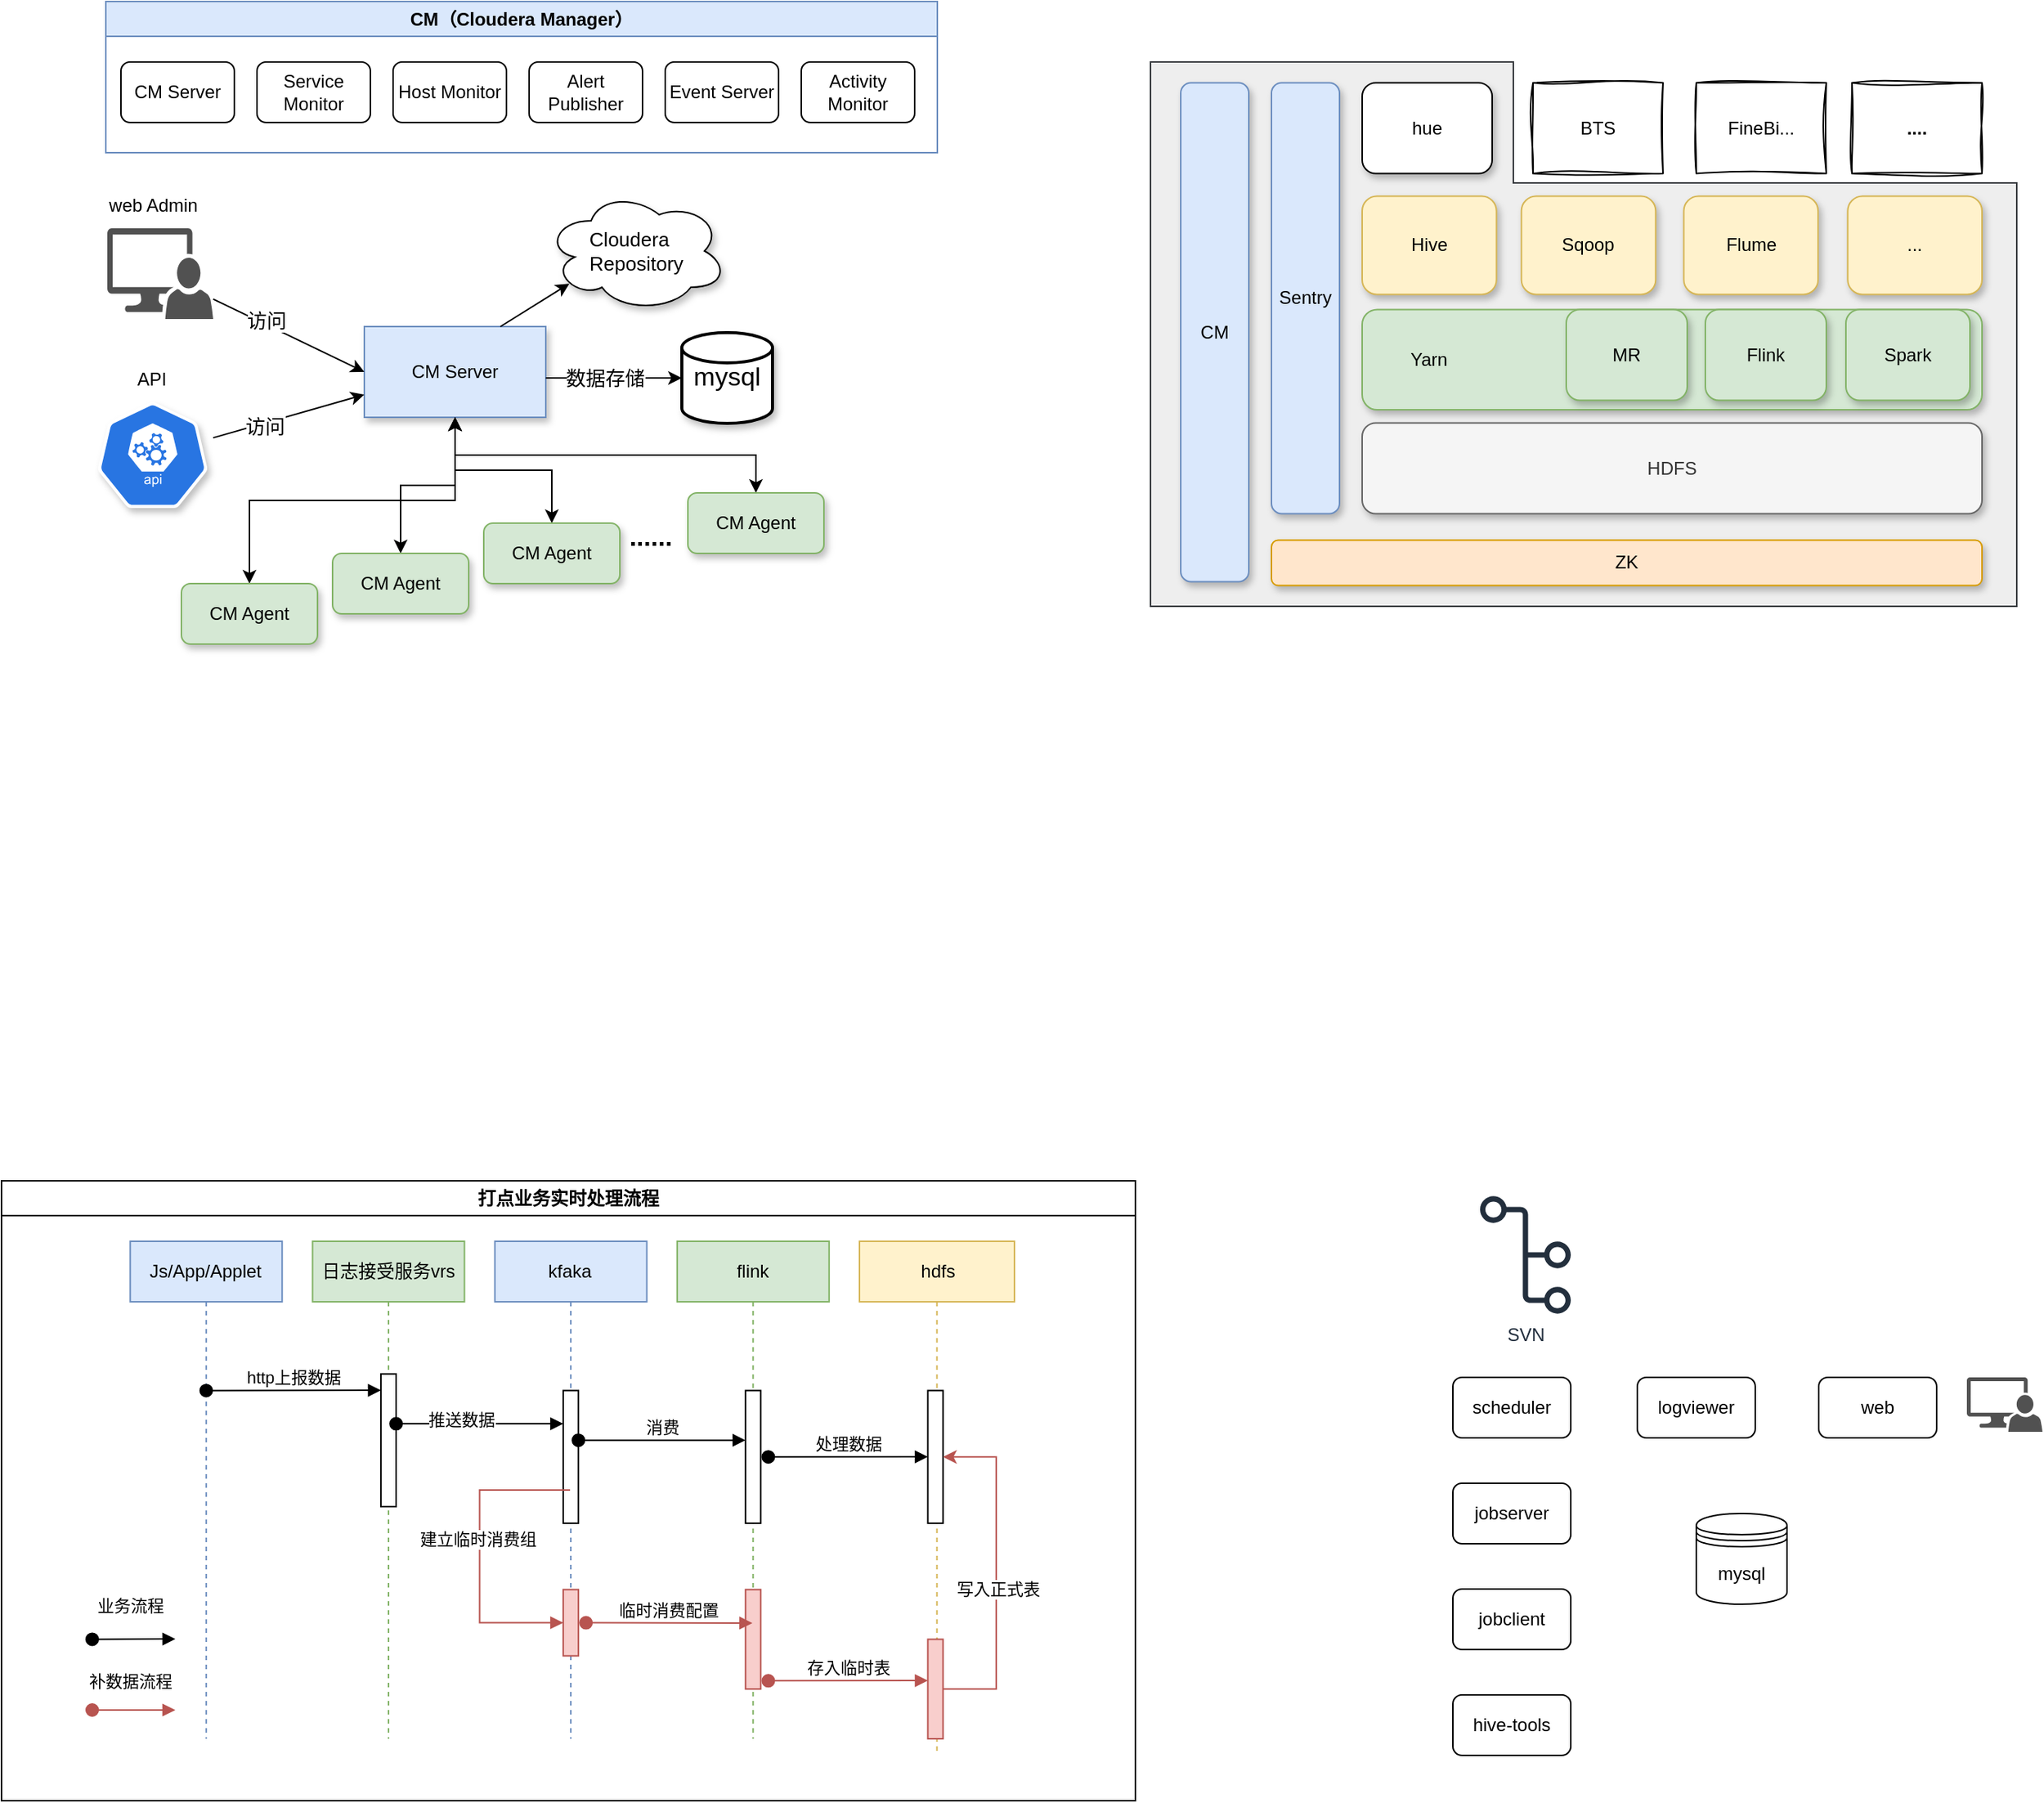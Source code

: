 <mxfile version="21.3.8" type="github">
  <diagram name="第 1 页" id="7sCevdrtHykGbMQd64Wu">
    <mxGraphModel dx="1235" dy="728" grid="1" gridSize="10" guides="1" tooltips="1" connect="1" arrows="1" fold="1" page="1" pageScale="1" pageWidth="827" pageHeight="1169" math="0" shadow="0">
      <root>
        <mxCell id="0" />
        <mxCell id="1" parent="0" />
        <mxCell id="nq0uSwo0KlABFsjxiqTN-38" value="" style="group" parent="1" connectable="0" vertex="1">
          <mxGeometry x="120" y="450" width="559" height="780" as="geometry" />
        </mxCell>
        <mxCell id="LgYFPJW4wqwrd6ntm6W2-14" value="CM（Cloudera Manager）" style="swimlane;whiteSpace=wrap;html=1;fillColor=#dae8fc;strokeColor=#6c8ebf;glass=0;shadow=0;" parent="nq0uSwo0KlABFsjxiqTN-38" vertex="1">
          <mxGeometry x="9" width="550" height="100" as="geometry">
            <mxRectangle x="9" width="190" height="30" as="alternateBounds" />
          </mxGeometry>
        </mxCell>
        <mxCell id="LgYFPJW4wqwrd6ntm6W2-12" value="CM Server" style="rounded=1;whiteSpace=wrap;html=1;" parent="LgYFPJW4wqwrd6ntm6W2-14" vertex="1">
          <mxGeometry x="10" y="40" width="75" height="40" as="geometry" />
        </mxCell>
        <mxCell id="LgYFPJW4wqwrd6ntm6W2-10" value="Service Monitor" style="rounded=1;whiteSpace=wrap;html=1;" parent="LgYFPJW4wqwrd6ntm6W2-14" vertex="1">
          <mxGeometry x="100" y="40" width="75" height="40" as="geometry" />
        </mxCell>
        <mxCell id="LgYFPJW4wqwrd6ntm6W2-9" value="Host Monitor" style="rounded=1;whiteSpace=wrap;html=1;" parent="LgYFPJW4wqwrd6ntm6W2-14" vertex="1">
          <mxGeometry x="190" y="40" width="75" height="40" as="geometry" />
        </mxCell>
        <mxCell id="LgYFPJW4wqwrd6ntm6W2-7" value="Alert Publisher" style="rounded=1;whiteSpace=wrap;html=1;" parent="LgYFPJW4wqwrd6ntm6W2-14" vertex="1">
          <mxGeometry x="280" y="40" width="75" height="40" as="geometry" />
        </mxCell>
        <mxCell id="LgYFPJW4wqwrd6ntm6W2-8" value="Event Server" style="rounded=1;whiteSpace=wrap;html=1;" parent="LgYFPJW4wqwrd6ntm6W2-14" vertex="1">
          <mxGeometry x="370" y="40" width="75" height="40" as="geometry" />
        </mxCell>
        <mxCell id="LgYFPJW4wqwrd6ntm6W2-5" value="Activity Monitor" style="rounded=1;whiteSpace=wrap;html=1;" parent="LgYFPJW4wqwrd6ntm6W2-14" vertex="1">
          <mxGeometry x="460" y="40" width="75" height="40" as="geometry" />
        </mxCell>
        <mxCell id="nq0uSwo0KlABFsjxiqTN-1" value="CM Server" style="rounded=0;whiteSpace=wrap;html=1;shadow=1;sketch=0;fillColor=#dae8fc;strokeColor=#6c8ebf;" parent="nq0uSwo0KlABFsjxiqTN-38" vertex="1">
          <mxGeometry x="180" y="215" width="120" height="60" as="geometry" />
        </mxCell>
        <mxCell id="nq0uSwo0KlABFsjxiqTN-17" style="edgeStyle=elbowEdgeStyle;rounded=0;orthogonalLoop=1;jettySize=auto;html=1;entryX=0.5;entryY=1;entryDx=0;entryDy=0;fontFamily=Helvetica;fontSize=17;startArrow=classic;startFill=1;elbow=vertical;" parent="nq0uSwo0KlABFsjxiqTN-38" source="nq0uSwo0KlABFsjxiqTN-2" target="nq0uSwo0KlABFsjxiqTN-1" edge="1">
          <mxGeometry relative="1" as="geometry" />
        </mxCell>
        <mxCell id="nq0uSwo0KlABFsjxiqTN-2" value="CM Agent" style="rounded=1;whiteSpace=wrap;html=1;shadow=1;sketch=0;fillColor=#d5e8d4;strokeColor=#82b366;" parent="nq0uSwo0KlABFsjxiqTN-38" vertex="1">
          <mxGeometry x="59" y="385" width="90" height="40" as="geometry" />
        </mxCell>
        <mxCell id="nq0uSwo0KlABFsjxiqTN-7" value="" style="group" parent="nq0uSwo0KlABFsjxiqTN-38" connectable="0" vertex="1">
          <mxGeometry y="120" width="80" height="90" as="geometry" />
        </mxCell>
        <mxCell id="nq0uSwo0KlABFsjxiqTN-3" value="" style="sketch=0;pointerEvents=1;shadow=0;dashed=0;html=1;strokeColor=none;labelPosition=center;verticalLabelPosition=bottom;verticalAlign=top;align=center;fillColor=#515151;shape=mxgraph.mscae.system_center.admin_console;movable=1;resizable=1;rotatable=1;deletable=1;editable=1;connectable=1;" parent="nq0uSwo0KlABFsjxiqTN-7" vertex="1">
          <mxGeometry x="10" y="30" width="70" height="60" as="geometry" />
        </mxCell>
        <mxCell id="nq0uSwo0KlABFsjxiqTN-4" value="web Admin" style="text;html=1;align=center;verticalAlign=middle;resizable=1;points=[];autosize=1;strokeColor=none;fillColor=none;movable=1;rotatable=1;deletable=1;editable=1;connectable=1;" parent="nq0uSwo0KlABFsjxiqTN-7" vertex="1">
          <mxGeometry width="80" height="30" as="geometry" />
        </mxCell>
        <mxCell id="nq0uSwo0KlABFsjxiqTN-8" value="" style="group" parent="nq0uSwo0KlABFsjxiqTN-38" connectable="0" vertex="1">
          <mxGeometry y="235" width="80" height="100" as="geometry" />
        </mxCell>
        <mxCell id="nq0uSwo0KlABFsjxiqTN-5" value="" style="sketch=0;html=1;dashed=0;whitespace=wrap;fillColor=#2875E2;strokeColor=#ffffff;points=[[0.005,0.63,0],[0.1,0.2,0],[0.9,0.2,0],[0.5,0,0],[0.995,0.63,0],[0.72,0.99,0],[0.5,1,0],[0.28,0.99,0]];verticalLabelPosition=bottom;align=center;verticalAlign=top;shape=mxgraph.kubernetes.icon;prIcon=api;shadow=1;" parent="nq0uSwo0KlABFsjxiqTN-8" vertex="1">
          <mxGeometry y="30" width="80" height="70" as="geometry" />
        </mxCell>
        <mxCell id="nq0uSwo0KlABFsjxiqTN-6" value="API" style="text;html=1;align=center;verticalAlign=middle;resizable=0;points=[];autosize=1;strokeColor=none;fillColor=none;" parent="nq0uSwo0KlABFsjxiqTN-8" vertex="1">
          <mxGeometry x="19" width="40" height="30" as="geometry" />
        </mxCell>
        <mxCell id="nq0uSwo0KlABFsjxiqTN-9" style="rounded=0;orthogonalLoop=1;jettySize=auto;html=1;entryX=0;entryY=0.5;entryDx=0;entryDy=0;" parent="nq0uSwo0KlABFsjxiqTN-38" source="nq0uSwo0KlABFsjxiqTN-3" target="nq0uSwo0KlABFsjxiqTN-1" edge="1">
          <mxGeometry relative="1" as="geometry" />
        </mxCell>
        <mxCell id="nq0uSwo0KlABFsjxiqTN-29" value="访问" style="edgeLabel;html=1;align=center;verticalAlign=middle;resizable=0;points=[];fontSize=13;fontFamily=Helvetica;" parent="nq0uSwo0KlABFsjxiqTN-9" connectable="0" vertex="1">
          <mxGeometry x="-0.321" y="2" relative="1" as="geometry">
            <mxPoint y="-1" as="offset" />
          </mxGeometry>
        </mxCell>
        <mxCell id="nq0uSwo0KlABFsjxiqTN-11" style="edgeStyle=none;rounded=0;orthogonalLoop=1;jettySize=auto;html=1;entryX=0;entryY=0.75;entryDx=0;entryDy=0;" parent="nq0uSwo0KlABFsjxiqTN-38" source="nq0uSwo0KlABFsjxiqTN-5" target="nq0uSwo0KlABFsjxiqTN-1" edge="1">
          <mxGeometry relative="1" as="geometry" />
        </mxCell>
        <mxCell id="nq0uSwo0KlABFsjxiqTN-30" value="访问" style="edgeLabel;html=1;align=center;verticalAlign=middle;resizable=0;points=[];fontSize=13;fontFamily=Helvetica;" parent="nq0uSwo0KlABFsjxiqTN-11" connectable="0" vertex="1">
          <mxGeometry x="-0.331" y="-2" relative="1" as="geometry">
            <mxPoint as="offset" />
          </mxGeometry>
        </mxCell>
        <mxCell id="nq0uSwo0KlABFsjxiqTN-22" style="edgeStyle=elbowEdgeStyle;rounded=0;orthogonalLoop=1;jettySize=auto;elbow=vertical;html=1;fontFamily=Helvetica;fontSize=17;startArrow=classic;startFill=1;" parent="nq0uSwo0KlABFsjxiqTN-38" source="nq0uSwo0KlABFsjxiqTN-12" target="nq0uSwo0KlABFsjxiqTN-1" edge="1">
          <mxGeometry relative="1" as="geometry" />
        </mxCell>
        <mxCell id="nq0uSwo0KlABFsjxiqTN-12" value="CM Agent" style="rounded=1;whiteSpace=wrap;html=1;shadow=1;sketch=0;fillColor=#d5e8d4;strokeColor=#82b366;" parent="nq0uSwo0KlABFsjxiqTN-38" vertex="1">
          <mxGeometry x="259" y="345" width="90" height="40" as="geometry" />
        </mxCell>
        <mxCell id="nq0uSwo0KlABFsjxiqTN-21" style="edgeStyle=elbowEdgeStyle;rounded=0;orthogonalLoop=1;jettySize=auto;elbow=vertical;html=1;entryX=0.5;entryY=1;entryDx=0;entryDy=0;fontFamily=Helvetica;fontSize=17;startArrow=classic;startFill=1;" parent="nq0uSwo0KlABFsjxiqTN-38" source="nq0uSwo0KlABFsjxiqTN-13" target="nq0uSwo0KlABFsjxiqTN-1" edge="1">
          <mxGeometry relative="1" as="geometry" />
        </mxCell>
        <mxCell id="nq0uSwo0KlABFsjxiqTN-13" value="CM Agent" style="rounded=1;whiteSpace=wrap;html=1;shadow=1;sketch=0;fillColor=#d5e8d4;strokeColor=#82b366;" parent="nq0uSwo0KlABFsjxiqTN-38" vertex="1">
          <mxGeometry x="159" y="365" width="90" height="40" as="geometry" />
        </mxCell>
        <mxCell id="nq0uSwo0KlABFsjxiqTN-24" style="edgeStyle=elbowEdgeStyle;rounded=0;orthogonalLoop=1;jettySize=auto;elbow=vertical;html=1;fontFamily=Helvetica;fontSize=17;startArrow=classic;startFill=1;" parent="nq0uSwo0KlABFsjxiqTN-38" source="nq0uSwo0KlABFsjxiqTN-14" target="nq0uSwo0KlABFsjxiqTN-1" edge="1">
          <mxGeometry relative="1" as="geometry" />
        </mxCell>
        <mxCell id="nq0uSwo0KlABFsjxiqTN-14" value="CM Agent" style="rounded=1;whiteSpace=wrap;html=1;shadow=1;sketch=0;fillColor=#d5e8d4;strokeColor=#82b366;" parent="nq0uSwo0KlABFsjxiqTN-38" vertex="1">
          <mxGeometry x="394" y="325" width="90" height="40" as="geometry" />
        </mxCell>
        <mxCell id="nq0uSwo0KlABFsjxiqTN-16" value="......" style="text;html=1;align=center;verticalAlign=middle;resizable=0;points=[];autosize=1;strokeColor=none;fillColor=none;fontStyle=1;fontFamily=Helvetica;fontSize=17;" parent="nq0uSwo0KlABFsjxiqTN-38" vertex="1">
          <mxGeometry x="344" y="340" width="50" height="30" as="geometry" />
        </mxCell>
        <mxCell id="nq0uSwo0KlABFsjxiqTN-25" value="mysql" style="strokeWidth=2;html=1;shape=mxgraph.flowchart.database;whiteSpace=wrap;shadow=1;sketch=0;fontFamily=Helvetica;fontSize=17;" parent="nq0uSwo0KlABFsjxiqTN-38" vertex="1">
          <mxGeometry x="390" y="219" width="60" height="60" as="geometry" />
        </mxCell>
        <mxCell id="nq0uSwo0KlABFsjxiqTN-26" style="edgeStyle=elbowEdgeStyle;rounded=0;orthogonalLoop=1;jettySize=auto;elbow=vertical;html=1;entryX=0;entryY=0.5;entryDx=0;entryDy=0;entryPerimeter=0;fontFamily=Helvetica;fontSize=17;startArrow=none;startFill=0;" parent="nq0uSwo0KlABFsjxiqTN-38" source="nq0uSwo0KlABFsjxiqTN-1" target="nq0uSwo0KlABFsjxiqTN-25" edge="1">
          <mxGeometry relative="1" as="geometry" />
        </mxCell>
        <mxCell id="nq0uSwo0KlABFsjxiqTN-31" value="数据存储" style="edgeLabel;html=1;align=center;verticalAlign=middle;resizable=0;points=[];fontSize=13;fontFamily=Helvetica;" parent="nq0uSwo0KlABFsjxiqTN-26" connectable="0" vertex="1">
          <mxGeometry x="-0.267" relative="1" as="geometry">
            <mxPoint x="6" as="offset" />
          </mxGeometry>
        </mxCell>
        <mxCell id="nq0uSwo0KlABFsjxiqTN-33" value="&lt;div style=&quot;text-align: start;&quot;&gt;Cloudera&lt;/div&gt;&lt;div style=&quot;text-align: start;&quot;&gt;Repository&lt;/div&gt;" style="ellipse;shape=cloud;whiteSpace=wrap;html=1;shadow=1;sketch=0;fontFamily=Helvetica;fontSize=13;" parent="nq0uSwo0KlABFsjxiqTN-38" vertex="1">
          <mxGeometry x="300" y="125" width="120" height="80" as="geometry" />
        </mxCell>
        <mxCell id="nq0uSwo0KlABFsjxiqTN-37" style="edgeStyle=none;rounded=0;orthogonalLoop=1;jettySize=auto;html=1;exitX=0.75;exitY=0;exitDx=0;exitDy=0;entryX=0.13;entryY=0.77;entryDx=0;entryDy=0;entryPerimeter=0;fontFamily=Helvetica;fontSize=13;startArrow=none;startFill=0;elbow=vertical;" parent="nq0uSwo0KlABFsjxiqTN-38" source="nq0uSwo0KlABFsjxiqTN-1" target="nq0uSwo0KlABFsjxiqTN-33" edge="1">
          <mxGeometry relative="1" as="geometry" />
        </mxCell>
        <mxCell id="LgYFPJW4wqwrd6ntm6W2-95" value="打点业务实时处理流程" style="swimlane;whiteSpace=wrap;html=1;" parent="1" vertex="1">
          <mxGeometry x="60" y="1230" width="750" height="410" as="geometry">
            <mxRectangle x="150" y="1640" width="160" height="30" as="alternateBounds" />
          </mxGeometry>
        </mxCell>
        <mxCell id="LgYFPJW4wqwrd6ntm6W2-93" value="" style="group" parent="LgYFPJW4wqwrd6ntm6W2-95" vertex="1" connectable="0">
          <mxGeometry x="85.147" y="40" width="584.853" height="340" as="geometry" />
        </mxCell>
        <mxCell id="LgYFPJW4wqwrd6ntm6W2-61" value="Js/App/Applet" style="shape=umlLifeline;perimeter=lifelinePerimeter;whiteSpace=wrap;html=1;container=1;dropTarget=0;collapsible=0;recursiveResize=0;outlineConnect=0;portConstraint=eastwest;newEdgeStyle={&quot;edgeStyle&quot;:&quot;elbowEdgeStyle&quot;,&quot;elbow&quot;:&quot;vertical&quot;,&quot;curved&quot;:0,&quot;rounded&quot;:0};fillColor=#dae8fc;strokeColor=#6c8ebf;" parent="LgYFPJW4wqwrd6ntm6W2-93" vertex="1">
          <mxGeometry width="100.49" height="329.032" as="geometry" />
        </mxCell>
        <mxCell id="LgYFPJW4wqwrd6ntm6W2-62" value="日志接受服务vrs" style="shape=umlLifeline;perimeter=lifelinePerimeter;whiteSpace=wrap;html=1;container=1;dropTarget=0;collapsible=0;recursiveResize=0;outlineConnect=0;portConstraint=eastwest;newEdgeStyle={&quot;edgeStyle&quot;:&quot;elbowEdgeStyle&quot;,&quot;elbow&quot;:&quot;vertical&quot;,&quot;curved&quot;:0,&quot;rounded&quot;:0};fillColor=#d5e8d4;strokeColor=#82b366;" parent="LgYFPJW4wqwrd6ntm6W2-93" vertex="1">
          <mxGeometry x="120.588" width="100.49" height="329.032" as="geometry" />
        </mxCell>
        <mxCell id="LgYFPJW4wqwrd6ntm6W2-66" value="" style="html=1;points=[];perimeter=orthogonalPerimeter;outlineConnect=0;targetShapes=umlLifeline;portConstraint=eastwest;newEdgeStyle={&quot;edgeStyle&quot;:&quot;elbowEdgeStyle&quot;,&quot;elbow&quot;:&quot;vertical&quot;,&quot;curved&quot;:0,&quot;rounded&quot;:0};" parent="LgYFPJW4wqwrd6ntm6W2-62" vertex="1">
          <mxGeometry x="45.221" y="87.742" width="10.049" height="87.742" as="geometry" />
        </mxCell>
        <mxCell id="LgYFPJW4wqwrd6ntm6W2-63" value="kfaka" style="shape=umlLifeline;perimeter=lifelinePerimeter;whiteSpace=wrap;html=1;container=1;dropTarget=0;collapsible=0;recursiveResize=0;outlineConnect=0;portConstraint=eastwest;newEdgeStyle={&quot;edgeStyle&quot;:&quot;elbowEdgeStyle&quot;,&quot;elbow&quot;:&quot;vertical&quot;,&quot;curved&quot;:0,&quot;rounded&quot;:0};fillColor=#dae8fc;strokeColor=#6c8ebf;" parent="LgYFPJW4wqwrd6ntm6W2-93" vertex="1">
          <mxGeometry x="241.176" width="100.49" height="329.032" as="geometry" />
        </mxCell>
        <mxCell id="LgYFPJW4wqwrd6ntm6W2-68" value="" style="html=1;points=[];perimeter=orthogonalPerimeter;outlineConnect=0;targetShapes=umlLifeline;portConstraint=eastwest;newEdgeStyle={&quot;edgeStyle&quot;:&quot;elbowEdgeStyle&quot;,&quot;elbow&quot;:&quot;vertical&quot;,&quot;curved&quot;:0,&quot;rounded&quot;:0};" parent="LgYFPJW4wqwrd6ntm6W2-63" vertex="1">
          <mxGeometry x="45.221" y="98.71" width="10.049" height="87.742" as="geometry" />
        </mxCell>
        <mxCell id="LgYFPJW4wqwrd6ntm6W2-77" value="" style="html=1;points=[];perimeter=orthogonalPerimeter;outlineConnect=0;targetShapes=umlLifeline;portConstraint=eastwest;newEdgeStyle={&quot;edgeStyle&quot;:&quot;elbowEdgeStyle&quot;,&quot;elbow&quot;:&quot;vertical&quot;,&quot;curved&quot;:0,&quot;rounded&quot;:0};fillColor=#f8cecc;strokeColor=#b85450;" parent="LgYFPJW4wqwrd6ntm6W2-63" vertex="1">
          <mxGeometry x="45.221" y="230.323" width="10.049" height="43.871" as="geometry" />
        </mxCell>
        <mxCell id="LgYFPJW4wqwrd6ntm6W2-78" value="" style="html=1;align=left;spacingLeft=2;endArrow=block;rounded=0;edgeStyle=orthogonalEdgeStyle;curved=0;rounded=0;fillColor=#f8cecc;strokeColor=#b85450;" parent="LgYFPJW4wqwrd6ntm6W2-63" source="LgYFPJW4wqwrd6ntm6W2-63" target="LgYFPJW4wqwrd6ntm6W2-77" edge="1">
          <mxGeometry relative="1" as="geometry">
            <mxPoint x="50.245" y="208.387" as="sourcePoint" />
            <Array as="points">
              <mxPoint x="-10.049" y="164.516" />
              <mxPoint x="-10.049" y="252.258" />
            </Array>
          </mxGeometry>
        </mxCell>
        <mxCell id="LgYFPJW4wqwrd6ntm6W2-79" value="建立临时消费组" style="edgeLabel;html=1;align=center;verticalAlign=middle;resizable=0;points=[];" parent="LgYFPJW4wqwrd6ntm6W2-78" vertex="1" connectable="0">
          <mxGeometry x="-0.086" y="-2" relative="1" as="geometry">
            <mxPoint as="offset" />
          </mxGeometry>
        </mxCell>
        <mxCell id="LgYFPJW4wqwrd6ntm6W2-64" value="flink" style="shape=umlLifeline;perimeter=lifelinePerimeter;whiteSpace=wrap;html=1;container=1;dropTarget=0;collapsible=0;recursiveResize=0;outlineConnect=0;portConstraint=eastwest;newEdgeStyle={&quot;edgeStyle&quot;:&quot;elbowEdgeStyle&quot;,&quot;elbow&quot;:&quot;vertical&quot;,&quot;curved&quot;:0,&quot;rounded&quot;:0};fillColor=#d5e8d4;strokeColor=#82b366;" parent="LgYFPJW4wqwrd6ntm6W2-93" vertex="1">
          <mxGeometry x="361.765" width="100.49" height="329.032" as="geometry" />
        </mxCell>
        <mxCell id="LgYFPJW4wqwrd6ntm6W2-70" value="" style="html=1;points=[];perimeter=orthogonalPerimeter;outlineConnect=0;targetShapes=umlLifeline;portConstraint=eastwest;newEdgeStyle={&quot;edgeStyle&quot;:&quot;elbowEdgeStyle&quot;,&quot;elbow&quot;:&quot;vertical&quot;,&quot;curved&quot;:0,&quot;rounded&quot;:0};" parent="LgYFPJW4wqwrd6ntm6W2-64" vertex="1">
          <mxGeometry x="45.221" y="98.71" width="10.049" height="87.742" as="geometry" />
        </mxCell>
        <mxCell id="LgYFPJW4wqwrd6ntm6W2-72" value="" style="html=1;points=[];perimeter=orthogonalPerimeter;outlineConnect=0;targetShapes=umlLifeline;portConstraint=eastwest;newEdgeStyle={&quot;edgeStyle&quot;:&quot;elbowEdgeStyle&quot;,&quot;elbow&quot;:&quot;vertical&quot;,&quot;curved&quot;:0,&quot;rounded&quot;:0};fillColor=#f8cecc;strokeColor=#b85450;" parent="LgYFPJW4wqwrd6ntm6W2-64" vertex="1">
          <mxGeometry x="45.221" y="230.323" width="10.049" height="65.806" as="geometry" />
        </mxCell>
        <mxCell id="LgYFPJW4wqwrd6ntm6W2-65" value="hdfs" style="shape=umlLifeline;perimeter=lifelinePerimeter;whiteSpace=wrap;html=1;container=1;dropTarget=0;collapsible=0;recursiveResize=0;outlineConnect=0;portConstraint=eastwest;newEdgeStyle={&quot;edgeStyle&quot;:&quot;elbowEdgeStyle&quot;,&quot;elbow&quot;:&quot;vertical&quot;,&quot;curved&quot;:0,&quot;rounded&quot;:0};fillColor=#fff2cc;strokeColor=#d6b656;" parent="LgYFPJW4wqwrd6ntm6W2-93" vertex="1">
          <mxGeometry x="482.353" width="102.5" height="340" as="geometry" />
        </mxCell>
        <mxCell id="LgYFPJW4wqwrd6ntm6W2-74" value="" style="html=1;points=[];perimeter=orthogonalPerimeter;outlineConnect=0;targetShapes=umlLifeline;portConstraint=eastwest;newEdgeStyle={&quot;edgeStyle&quot;:&quot;elbowEdgeStyle&quot;,&quot;elbow&quot;:&quot;vertical&quot;,&quot;curved&quot;:0,&quot;rounded&quot;:0};" parent="LgYFPJW4wqwrd6ntm6W2-65" vertex="1">
          <mxGeometry x="45.221" y="98.71" width="10.049" height="87.742" as="geometry" />
        </mxCell>
        <mxCell id="LgYFPJW4wqwrd6ntm6W2-86" style="edgeStyle=elbowEdgeStyle;rounded=0;orthogonalLoop=1;jettySize=auto;html=1;fillColor=#f8cecc;strokeColor=#b85450;" parent="LgYFPJW4wqwrd6ntm6W2-65" source="LgYFPJW4wqwrd6ntm6W2-81" target="LgYFPJW4wqwrd6ntm6W2-74" edge="1">
          <mxGeometry relative="1" as="geometry">
            <mxPoint x="140.686" y="263.226" as="targetPoint" />
            <Array as="points">
              <mxPoint x="90.441" y="224.839" />
            </Array>
          </mxGeometry>
        </mxCell>
        <mxCell id="LgYFPJW4wqwrd6ntm6W2-87" value="写入正式表" style="edgeLabel;html=1;align=center;verticalAlign=middle;resizable=0;points=[];" parent="LgYFPJW4wqwrd6ntm6W2-86" vertex="1" connectable="0">
          <mxGeometry x="-0.093" y="-1" relative="1" as="geometry">
            <mxPoint as="offset" />
          </mxGeometry>
        </mxCell>
        <mxCell id="LgYFPJW4wqwrd6ntm6W2-81" value="" style="html=1;points=[];perimeter=orthogonalPerimeter;outlineConnect=0;targetShapes=umlLifeline;portConstraint=eastwest;newEdgeStyle={&quot;edgeStyle&quot;:&quot;elbowEdgeStyle&quot;,&quot;elbow&quot;:&quot;vertical&quot;,&quot;curved&quot;:0,&quot;rounded&quot;:0};fillColor=#f8cecc;strokeColor=#b85450;" parent="LgYFPJW4wqwrd6ntm6W2-65" vertex="1">
          <mxGeometry x="45.221" y="263.226" width="10.049" height="65.806" as="geometry" />
        </mxCell>
        <mxCell id="LgYFPJW4wqwrd6ntm6W2-67" value="http上报数据" style="html=1;verticalAlign=bottom;startArrow=oval;endArrow=block;startSize=8;edgeStyle=elbowEdgeStyle;elbow=vertical;curved=0;rounded=0;" parent="LgYFPJW4wqwrd6ntm6W2-93" target="LgYFPJW4wqwrd6ntm6W2-66" edge="1">
          <mxGeometry relative="1" as="geometry">
            <mxPoint x="50.245" y="98.71" as="sourcePoint" />
          </mxGeometry>
        </mxCell>
        <mxCell id="LgYFPJW4wqwrd6ntm6W2-69" value="" style="html=1;verticalAlign=bottom;startArrow=oval;endArrow=block;startSize=8;edgeStyle=elbowEdgeStyle;elbow=vertical;curved=0;rounded=0;" parent="LgYFPJW4wqwrd6ntm6W2-93" source="LgYFPJW4wqwrd6ntm6W2-66" target="LgYFPJW4wqwrd6ntm6W2-68" edge="1">
          <mxGeometry relative="1" as="geometry">
            <mxPoint x="189.926" y="131.613" as="sourcePoint" />
            <Array as="points">
              <mxPoint x="190.931" y="120.645" />
            </Array>
          </mxGeometry>
        </mxCell>
        <mxCell id="LgYFPJW4wqwrd6ntm6W2-76" value="推送数据" style="edgeLabel;html=1;align=center;verticalAlign=middle;resizable=0;points=[];" parent="LgYFPJW4wqwrd6ntm6W2-69" vertex="1" connectable="0">
          <mxGeometry x="-0.218" y="3" relative="1" as="geometry">
            <mxPoint as="offset" />
          </mxGeometry>
        </mxCell>
        <mxCell id="LgYFPJW4wqwrd6ntm6W2-71" value="消费" style="html=1;verticalAlign=bottom;startArrow=oval;endArrow=block;startSize=8;edgeStyle=elbowEdgeStyle;elbow=vertical;curved=0;rounded=0;" parent="LgYFPJW4wqwrd6ntm6W2-93" source="LgYFPJW4wqwrd6ntm6W2-68" target="LgYFPJW4wqwrd6ntm6W2-70" edge="1">
          <mxGeometry relative="1" as="geometry">
            <mxPoint x="311.52" y="197.419" as="sourcePoint" />
            <Array as="points">
              <mxPoint x="331.618" y="131.613" />
              <mxPoint x="311.52" y="131.613" />
              <mxPoint x="311.52" y="142.581" />
              <mxPoint x="331.618" y="131.613" />
              <mxPoint x="321.569" y="142.581" />
              <mxPoint x="301.471" y="197.419" />
            </Array>
          </mxGeometry>
        </mxCell>
        <mxCell id="LgYFPJW4wqwrd6ntm6W2-75" value="处理数据" style="html=1;verticalAlign=bottom;startArrow=oval;endArrow=block;startSize=8;edgeStyle=elbowEdgeStyle;elbow=vertical;curved=0;rounded=0;" parent="LgYFPJW4wqwrd6ntm6W2-93" target="LgYFPJW4wqwrd6ntm6W2-74" edge="1">
          <mxGeometry relative="1" as="geometry">
            <mxPoint x="422.059" y="142.581" as="sourcePoint" />
          </mxGeometry>
        </mxCell>
        <mxCell id="LgYFPJW4wqwrd6ntm6W2-80" value="临时消费配置" style="html=1;verticalAlign=bottom;startArrow=oval;startFill=1;endArrow=block;startSize=8;edgeStyle=elbowEdgeStyle;elbow=vertical;curved=0;rounded=0;fillColor=#f8cecc;strokeColor=#b85450;" parent="LgYFPJW4wqwrd6ntm6W2-93" target="LgYFPJW4wqwrd6ntm6W2-64" edge="1">
          <mxGeometry width="60" relative="1" as="geometry">
            <mxPoint x="301.471" y="252.258" as="sourcePoint" />
            <mxPoint x="361.765" y="252.258" as="targetPoint" />
          </mxGeometry>
        </mxCell>
        <mxCell id="LgYFPJW4wqwrd6ntm6W2-82" value="存入临时表" style="html=1;verticalAlign=bottom;startArrow=oval;endArrow=block;startSize=8;edgeStyle=elbowEdgeStyle;elbow=vertical;curved=0;rounded=0;fillColor=#f8cecc;strokeColor=#b85450;" parent="LgYFPJW4wqwrd6ntm6W2-93" target="LgYFPJW4wqwrd6ntm6W2-81" edge="1">
          <mxGeometry relative="1" as="geometry">
            <mxPoint x="422.059" y="290.645" as="sourcePoint" />
          </mxGeometry>
        </mxCell>
        <mxCell id="LgYFPJW4wqwrd6ntm6W2-109" value="" style="group" parent="LgYFPJW4wqwrd6ntm6W2-95" vertex="1" connectable="0">
          <mxGeometry x="60" y="303" width="55" height="47" as="geometry" />
        </mxCell>
        <mxCell id="LgYFPJW4wqwrd6ntm6W2-88" value="业务流程" style="html=1;verticalAlign=bottom;startArrow=oval;startFill=1;endArrow=block;startSize=8;edgeStyle=elbowEdgeStyle;elbow=vertical;curved=0;rounded=0;" parent="LgYFPJW4wqwrd6ntm6W2-109" edge="1">
          <mxGeometry x="-0.071" y="13" width="60" relative="1" as="geometry">
            <mxPoint y="0.226" as="sourcePoint" />
            <mxPoint x="55" as="targetPoint" />
            <mxPoint as="offset" />
          </mxGeometry>
        </mxCell>
        <mxCell id="LgYFPJW4wqwrd6ntm6W2-90" value="补数据流程" style="html=1;verticalAlign=bottom;startArrow=oval;startFill=1;endArrow=block;startSize=8;edgeStyle=elbowEdgeStyle;elbow=vertical;curved=0;rounded=0;fillColor=#f8cecc;strokeColor=#b85450;" parent="LgYFPJW4wqwrd6ntm6W2-109" edge="1">
          <mxGeometry x="-0.091" y="10" width="60" relative="1" as="geometry">
            <mxPoint y="47" as="sourcePoint" />
            <mxPoint x="55" y="47" as="targetPoint" />
            <Array as="points">
              <mxPoint x="28" y="47" />
            </Array>
            <mxPoint as="offset" />
          </mxGeometry>
        </mxCell>
        <mxCell id="LgYFPJW4wqwrd6ntm6W2-110" value="" style="group" parent="1" vertex="1" connectable="0">
          <mxGeometry x="820" y="490" width="573" height="360" as="geometry" />
        </mxCell>
        <mxCell id="nq0uSwo0KlABFsjxiqTN-62" value="" style="shape=corner;whiteSpace=wrap;html=1;rounded=0;shadow=0;glass=0;sketch=0;fontFamily=Helvetica;fontSize=13;dx=280;dy=240;direction=north;fillColor=#eeeeee;strokeColor=#36393d;" parent="LgYFPJW4wqwrd6ntm6W2-110" vertex="1">
          <mxGeometry width="573" height="360" as="geometry" />
        </mxCell>
        <mxCell id="LgYFPJW4wqwrd6ntm6W2-38" value="HDFS" style="rounded=1;whiteSpace=wrap;html=1;fillColor=#f5f5f5;strokeColor=#666666;fontColor=#333333;sketch=0;curveFitting=1;jiggle=2;shadow=1;glass=0;" parent="LgYFPJW4wqwrd6ntm6W2-110" vertex="1">
          <mxGeometry x="140" y="238.75" width="410" height="60" as="geometry" />
        </mxCell>
        <mxCell id="LgYFPJW4wqwrd6ntm6W2-45" value="ZK" style="rounded=1;whiteSpace=wrap;html=1;fillColor=#ffe6cc;strokeColor=#d79b00;sketch=0;curveFitting=1;jiggle=2;shadow=1;glass=0;" parent="LgYFPJW4wqwrd6ntm6W2-110" vertex="1">
          <mxGeometry x="80" y="316.25" width="470" height="30" as="geometry" />
        </mxCell>
        <mxCell id="nq0uSwo0KlABFsjxiqTN-78" value="hue" style="rounded=1;whiteSpace=wrap;html=1;sketch=0;curveFitting=1;jiggle=2;shadow=1;glass=0;" parent="LgYFPJW4wqwrd6ntm6W2-110" vertex="1">
          <mxGeometry x="140" y="13.75" width="86" height="60" as="geometry" />
        </mxCell>
        <mxCell id="nq0uSwo0KlABFsjxiqTN-79" value="Sentry" style="rounded=1;whiteSpace=wrap;html=1;fillColor=#dae8fc;strokeColor=#6c8ebf;sketch=0;curveFitting=1;jiggle=2;shadow=1;glass=0;" parent="LgYFPJW4wqwrd6ntm6W2-110" vertex="1">
          <mxGeometry x="80" y="13.75" width="45" height="285" as="geometry" />
        </mxCell>
        <mxCell id="nq0uSwo0KlABFsjxiqTN-80" value="CM" style="rounded=1;whiteSpace=wrap;html=1;fillColor=#dae8fc;strokeColor=#6c8ebf;sketch=0;curveFitting=1;jiggle=2;shadow=1;glass=0;" parent="LgYFPJW4wqwrd6ntm6W2-110" vertex="1">
          <mxGeometry x="20" y="13.75" width="45" height="330" as="geometry" />
        </mxCell>
        <mxCell id="nq0uSwo0KlABFsjxiqTN-91" value="" style="group" parent="LgYFPJW4wqwrd6ntm6W2-110" connectable="0" vertex="1">
          <mxGeometry x="140" y="88.75" width="410" height="65" as="geometry" />
        </mxCell>
        <mxCell id="nq0uSwo0KlABFsjxiqTN-86" value="Sqoop" style="rounded=1;whiteSpace=wrap;html=1;sketch=0;curveFitting=1;jiggle=2;shadow=1;glass=0;fillColor=#fff2cc;strokeColor=#d6b656;" parent="nq0uSwo0KlABFsjxiqTN-91" vertex="1">
          <mxGeometry x="105.34" width="88.816" height="65" as="geometry" />
        </mxCell>
        <mxCell id="nq0uSwo0KlABFsjxiqTN-87" value="Flume" style="rounded=1;whiteSpace=wrap;html=1;sketch=0;curveFitting=1;jiggle=2;shadow=1;glass=0;fillColor=#fff2cc;strokeColor=#d6b656;" parent="nq0uSwo0KlABFsjxiqTN-91" vertex="1">
          <mxGeometry x="212.746" width="88.816" height="65" as="geometry" />
        </mxCell>
        <mxCell id="nq0uSwo0KlABFsjxiqTN-88" value="..." style="rounded=1;whiteSpace=wrap;html=1;sketch=0;curveFitting=1;jiggle=2;shadow=1;glass=0;fillColor=#fff2cc;strokeColor=#d6b656;" parent="nq0uSwo0KlABFsjxiqTN-91" vertex="1">
          <mxGeometry x="321.18" width="88.82" height="65" as="geometry" />
        </mxCell>
        <mxCell id="nq0uSwo0KlABFsjxiqTN-89" value="Hive" style="rounded=1;whiteSpace=wrap;html=1;sketch=0;curveFitting=1;jiggle=2;shadow=1;glass=0;fillColor=#fff2cc;strokeColor=#d6b656;" parent="nq0uSwo0KlABFsjxiqTN-91" vertex="1">
          <mxGeometry width="88.816" height="65" as="geometry" />
        </mxCell>
        <mxCell id="nq0uSwo0KlABFsjxiqTN-43" value="BTS" style="rounded=0;whiteSpace=wrap;html=1;sketch=1;curveFitting=1;jiggle=2;shadow=0;glass=0;" parent="LgYFPJW4wqwrd6ntm6W2-110" vertex="1">
          <mxGeometry x="253" y="13.75" width="86" height="60" as="geometry" />
        </mxCell>
        <mxCell id="nq0uSwo0KlABFsjxiqTN-46" value="FineBi..." style="rounded=0;whiteSpace=wrap;html=1;sketch=1;curveFitting=1;jiggle=2;shadow=0;glass=0;" parent="LgYFPJW4wqwrd6ntm6W2-110" vertex="1">
          <mxGeometry x="361" y="13.75" width="86" height="60" as="geometry" />
        </mxCell>
        <mxCell id="e_tR1CoyMeBt5nwSxrd--13" value="" style="group" vertex="1" connectable="0" parent="LgYFPJW4wqwrd6ntm6W2-110">
          <mxGeometry x="140" y="163.75" width="410" height="66.25" as="geometry" />
        </mxCell>
        <mxCell id="nq0uSwo0KlABFsjxiqTN-82" value="&amp;nbsp; &amp;nbsp; &amp;nbsp; &amp;nbsp; &amp;nbsp;Yarn" style="rounded=1;whiteSpace=wrap;html=1;fillColor=#d5e8d4;strokeColor=#82b366;sketch=0;curveFitting=1;jiggle=2;shadow=1;glass=0;align=left;" parent="e_tR1CoyMeBt5nwSxrd--13" vertex="1">
          <mxGeometry width="410" height="66.25" as="geometry" />
        </mxCell>
        <mxCell id="nq0uSwo0KlABFsjxiqTN-83" value="MR" style="rounded=1;whiteSpace=wrap;html=1;fillColor=#d5e8d4;strokeColor=#82b366;sketch=0;curveFitting=1;jiggle=2;shadow=1;glass=0;" parent="e_tR1CoyMeBt5nwSxrd--13" vertex="1">
          <mxGeometry x="135" width="80" height="60" as="geometry" />
        </mxCell>
        <mxCell id="nq0uSwo0KlABFsjxiqTN-84" value="Spark" style="rounded=1;whiteSpace=wrap;html=1;fillColor=#d5e8d4;strokeColor=#82b366;sketch=0;curveFitting=1;jiggle=2;shadow=1;glass=0;" parent="e_tR1CoyMeBt5nwSxrd--13" vertex="1">
          <mxGeometry x="320" width="82" height="60" as="geometry" />
        </mxCell>
        <mxCell id="e_tR1CoyMeBt5nwSxrd--12" value="Flink" style="rounded=1;whiteSpace=wrap;html=1;fillColor=#d5e8d4;strokeColor=#82b366;sketch=0;curveFitting=1;jiggle=2;shadow=1;glass=0;" vertex="1" parent="e_tR1CoyMeBt5nwSxrd--13">
          <mxGeometry x="227" width="80" height="60" as="geometry" />
        </mxCell>
        <mxCell id="e_tR1CoyMeBt5nwSxrd--14" value="...." style="rounded=0;whiteSpace=wrap;html=1;sketch=1;curveFitting=1;jiggle=2;shadow=0;glass=0;fontStyle=1" vertex="1" parent="LgYFPJW4wqwrd6ntm6W2-110">
          <mxGeometry x="464" y="13.75" width="86" height="60" as="geometry" />
        </mxCell>
        <mxCell id="e_tR1CoyMeBt5nwSxrd--1" value="web" style="rounded=1;whiteSpace=wrap;html=1;" vertex="1" parent="1">
          <mxGeometry x="1262" y="1360" width="78" height="40" as="geometry" />
        </mxCell>
        <mxCell id="e_tR1CoyMeBt5nwSxrd--2" value="logviewer" style="rounded=1;whiteSpace=wrap;html=1;" vertex="1" parent="1">
          <mxGeometry x="1142" y="1360" width="78" height="40" as="geometry" />
        </mxCell>
        <mxCell id="e_tR1CoyMeBt5nwSxrd--3" value="scheduler" style="rounded=1;whiteSpace=wrap;html=1;" vertex="1" parent="1">
          <mxGeometry x="1020" y="1360" width="78" height="40" as="geometry" />
        </mxCell>
        <mxCell id="e_tR1CoyMeBt5nwSxrd--4" value="jobserver" style="rounded=1;whiteSpace=wrap;html=1;" vertex="1" parent="1">
          <mxGeometry x="1020" y="1430" width="78" height="40" as="geometry" />
        </mxCell>
        <mxCell id="e_tR1CoyMeBt5nwSxrd--5" value="jobclient" style="rounded=1;whiteSpace=wrap;html=1;" vertex="1" parent="1">
          <mxGeometry x="1020" y="1500" width="78" height="40" as="geometry" />
        </mxCell>
        <mxCell id="e_tR1CoyMeBt5nwSxrd--6" value="hive-tools" style="rounded=1;whiteSpace=wrap;html=1;" vertex="1" parent="1">
          <mxGeometry x="1020" y="1570" width="78" height="40" as="geometry" />
        </mxCell>
        <mxCell id="e_tR1CoyMeBt5nwSxrd--7" value="SVN" style="sketch=0;outlineConnect=0;fontColor=#232F3E;gradientColor=none;fillColor=#232F3D;strokeColor=none;dashed=0;verticalLabelPosition=bottom;verticalAlign=top;align=center;html=1;fontSize=12;fontStyle=0;aspect=fixed;pointerEvents=1;shape=mxgraph.aws4.git_repository;" vertex="1" parent="1">
          <mxGeometry x="1038" y="1240" width="60" height="78" as="geometry" />
        </mxCell>
        <mxCell id="e_tR1CoyMeBt5nwSxrd--9" value="" style="sketch=0;pointerEvents=1;shadow=0;dashed=0;html=1;strokeColor=none;labelPosition=center;verticalLabelPosition=bottom;verticalAlign=top;align=center;fillColor=#515151;shape=mxgraph.mscae.system_center.admin_console" vertex="1" parent="1">
          <mxGeometry x="1360" y="1360" width="50" height="36" as="geometry" />
        </mxCell>
        <mxCell id="e_tR1CoyMeBt5nwSxrd--10" value="mysql" style="shape=datastore;whiteSpace=wrap;html=1;" vertex="1" parent="1">
          <mxGeometry x="1181" y="1450" width="60" height="60" as="geometry" />
        </mxCell>
      </root>
    </mxGraphModel>
  </diagram>
</mxfile>
